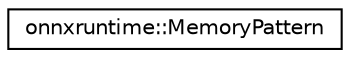 digraph "Graphical Class Hierarchy"
{
  edge [fontname="Helvetica",fontsize="10",labelfontname="Helvetica",labelfontsize="10"];
  node [fontname="Helvetica",fontsize="10",shape=record];
  rankdir="LR";
  Node0 [label="onnxruntime::MemoryPattern",height=0.2,width=0.4,color="black", fillcolor="white", style="filled",URL="$classonnxruntime_1_1MemoryPattern.html"];
}

